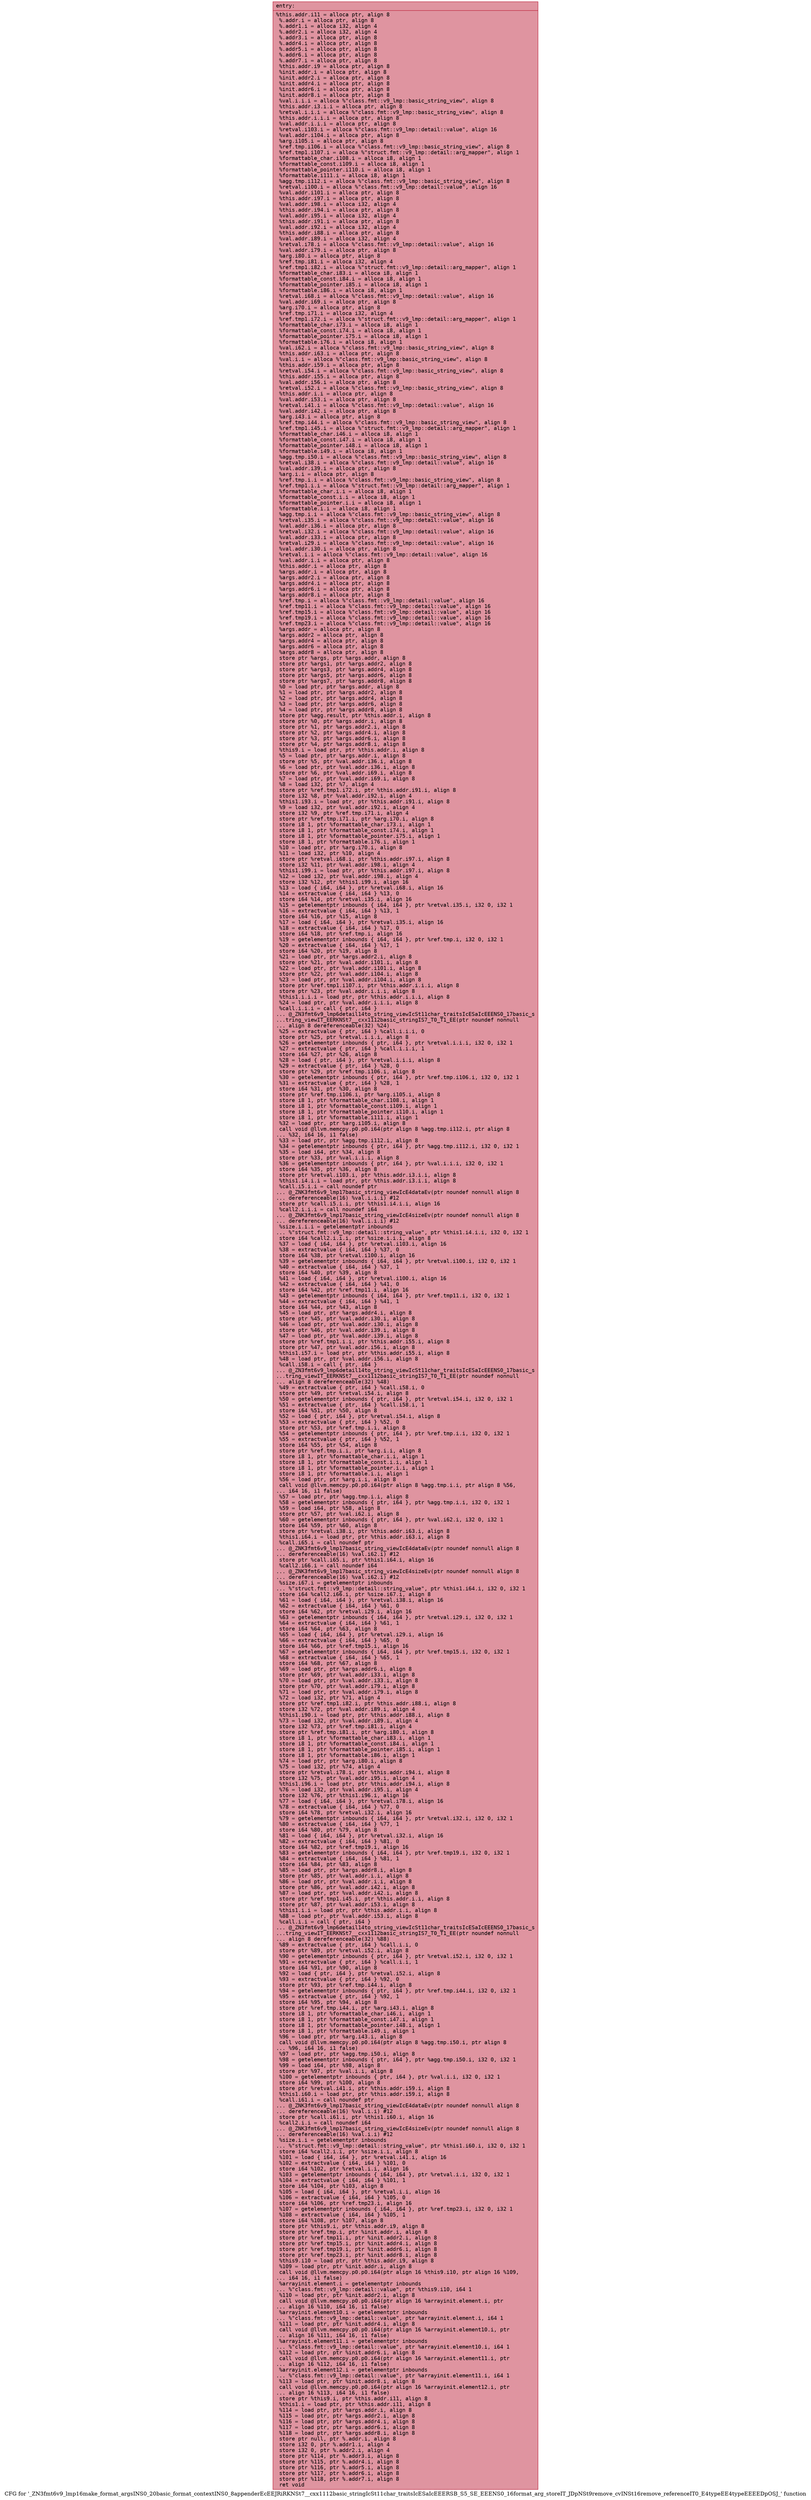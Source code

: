 digraph "CFG for '_ZN3fmt6v9_lmp16make_format_argsINS0_20basic_format_contextINS0_8appenderEcEEJRiRKNSt7__cxx1112basic_stringIcSt11char_traitsIcESaIcEEERSB_S5_SE_EEENS0_16format_arg_storeIT_JDpNSt9remove_cvINSt16remove_referenceIT0_E4typeEE4typeEEEEDpOSJ_' function" {
	label="CFG for '_ZN3fmt6v9_lmp16make_format_argsINS0_20basic_format_contextINS0_8appenderEcEEJRiRKNSt7__cxx1112basic_stringIcSt11char_traitsIcESaIcEEERSB_S5_SE_EEENS0_16format_arg_storeIT_JDpNSt9remove_cvINSt16remove_referenceIT0_E4typeEE4typeEEEEDpOSJ_' function";

	Node0x55d7752c1aa0 [shape=record,color="#b70d28ff", style=filled, fillcolor="#b70d2870" fontname="Courier",label="{entry:\l|  %this.addr.i11 = alloca ptr, align 8\l  %.addr.i = alloca ptr, align 8\l  %.addr1.i = alloca i32, align 4\l  %.addr2.i = alloca i32, align 4\l  %.addr3.i = alloca ptr, align 8\l  %.addr4.i = alloca ptr, align 8\l  %.addr5.i = alloca ptr, align 8\l  %.addr6.i = alloca ptr, align 8\l  %.addr7.i = alloca ptr, align 8\l  %this.addr.i9 = alloca ptr, align 8\l  %init.addr.i = alloca ptr, align 8\l  %init.addr2.i = alloca ptr, align 8\l  %init.addr4.i = alloca ptr, align 8\l  %init.addr6.i = alloca ptr, align 8\l  %init.addr8.i = alloca ptr, align 8\l  %val.i.i.i = alloca %\"class.fmt::v9_lmp::basic_string_view\", align 8\l  %this.addr.i3.i.i = alloca ptr, align 8\l  %retval.i.i.i = alloca %\"class.fmt::v9_lmp::basic_string_view\", align 8\l  %this.addr.i.i.i = alloca ptr, align 8\l  %val.addr.i.i.i = alloca ptr, align 8\l  %retval.i103.i = alloca %\"class.fmt::v9_lmp::detail::value\", align 16\l  %val.addr.i104.i = alloca ptr, align 8\l  %arg.i105.i = alloca ptr, align 8\l  %ref.tmp.i106.i = alloca %\"class.fmt::v9_lmp::basic_string_view\", align 8\l  %ref.tmp1.i107.i = alloca %\"struct.fmt::v9_lmp::detail::arg_mapper\", align 1\l  %formattable_char.i108.i = alloca i8, align 1\l  %formattable_const.i109.i = alloca i8, align 1\l  %formattable_pointer.i110.i = alloca i8, align 1\l  %formattable.i111.i = alloca i8, align 1\l  %agg.tmp.i112.i = alloca %\"class.fmt::v9_lmp::basic_string_view\", align 8\l  %retval.i100.i = alloca %\"class.fmt::v9_lmp::detail::value\", align 16\l  %val.addr.i101.i = alloca ptr, align 8\l  %this.addr.i97.i = alloca ptr, align 8\l  %val.addr.i98.i = alloca i32, align 4\l  %this.addr.i94.i = alloca ptr, align 8\l  %val.addr.i95.i = alloca i32, align 4\l  %this.addr.i91.i = alloca ptr, align 8\l  %val.addr.i92.i = alloca i32, align 4\l  %this.addr.i88.i = alloca ptr, align 8\l  %val.addr.i89.i = alloca i32, align 4\l  %retval.i78.i = alloca %\"class.fmt::v9_lmp::detail::value\", align 16\l  %val.addr.i79.i = alloca ptr, align 8\l  %arg.i80.i = alloca ptr, align 8\l  %ref.tmp.i81.i = alloca i32, align 4\l  %ref.tmp1.i82.i = alloca %\"struct.fmt::v9_lmp::detail::arg_mapper\", align 1\l  %formattable_char.i83.i = alloca i8, align 1\l  %formattable_const.i84.i = alloca i8, align 1\l  %formattable_pointer.i85.i = alloca i8, align 1\l  %formattable.i86.i = alloca i8, align 1\l  %retval.i68.i = alloca %\"class.fmt::v9_lmp::detail::value\", align 16\l  %val.addr.i69.i = alloca ptr, align 8\l  %arg.i70.i = alloca ptr, align 8\l  %ref.tmp.i71.i = alloca i32, align 4\l  %ref.tmp1.i72.i = alloca %\"struct.fmt::v9_lmp::detail::arg_mapper\", align 1\l  %formattable_char.i73.i = alloca i8, align 1\l  %formattable_const.i74.i = alloca i8, align 1\l  %formattable_pointer.i75.i = alloca i8, align 1\l  %formattable.i76.i = alloca i8, align 1\l  %val.i62.i = alloca %\"class.fmt::v9_lmp::basic_string_view\", align 8\l  %this.addr.i63.i = alloca ptr, align 8\l  %val.i.i = alloca %\"class.fmt::v9_lmp::basic_string_view\", align 8\l  %this.addr.i59.i = alloca ptr, align 8\l  %retval.i54.i = alloca %\"class.fmt::v9_lmp::basic_string_view\", align 8\l  %this.addr.i55.i = alloca ptr, align 8\l  %val.addr.i56.i = alloca ptr, align 8\l  %retval.i52.i = alloca %\"class.fmt::v9_lmp::basic_string_view\", align 8\l  %this.addr.i.i = alloca ptr, align 8\l  %val.addr.i53.i = alloca ptr, align 8\l  %retval.i41.i = alloca %\"class.fmt::v9_lmp::detail::value\", align 16\l  %val.addr.i42.i = alloca ptr, align 8\l  %arg.i43.i = alloca ptr, align 8\l  %ref.tmp.i44.i = alloca %\"class.fmt::v9_lmp::basic_string_view\", align 8\l  %ref.tmp1.i45.i = alloca %\"struct.fmt::v9_lmp::detail::arg_mapper\", align 1\l  %formattable_char.i46.i = alloca i8, align 1\l  %formattable_const.i47.i = alloca i8, align 1\l  %formattable_pointer.i48.i = alloca i8, align 1\l  %formattable.i49.i = alloca i8, align 1\l  %agg.tmp.i50.i = alloca %\"class.fmt::v9_lmp::basic_string_view\", align 8\l  %retval.i38.i = alloca %\"class.fmt::v9_lmp::detail::value\", align 16\l  %val.addr.i39.i = alloca ptr, align 8\l  %arg.i.i = alloca ptr, align 8\l  %ref.tmp.i.i = alloca %\"class.fmt::v9_lmp::basic_string_view\", align 8\l  %ref.tmp1.i.i = alloca %\"struct.fmt::v9_lmp::detail::arg_mapper\", align 1\l  %formattable_char.i.i = alloca i8, align 1\l  %formattable_const.i.i = alloca i8, align 1\l  %formattable_pointer.i.i = alloca i8, align 1\l  %formattable.i.i = alloca i8, align 1\l  %agg.tmp.i.i = alloca %\"class.fmt::v9_lmp::basic_string_view\", align 8\l  %retval.i35.i = alloca %\"class.fmt::v9_lmp::detail::value\", align 16\l  %val.addr.i36.i = alloca ptr, align 8\l  %retval.i32.i = alloca %\"class.fmt::v9_lmp::detail::value\", align 16\l  %val.addr.i33.i = alloca ptr, align 8\l  %retval.i29.i = alloca %\"class.fmt::v9_lmp::detail::value\", align 16\l  %val.addr.i30.i = alloca ptr, align 8\l  %retval.i.i = alloca %\"class.fmt::v9_lmp::detail::value\", align 16\l  %val.addr.i.i = alloca ptr, align 8\l  %this.addr.i = alloca ptr, align 8\l  %args.addr.i = alloca ptr, align 8\l  %args.addr2.i = alloca ptr, align 8\l  %args.addr4.i = alloca ptr, align 8\l  %args.addr6.i = alloca ptr, align 8\l  %args.addr8.i = alloca ptr, align 8\l  %ref.tmp.i = alloca %\"class.fmt::v9_lmp::detail::value\", align 16\l  %ref.tmp11.i = alloca %\"class.fmt::v9_lmp::detail::value\", align 16\l  %ref.tmp15.i = alloca %\"class.fmt::v9_lmp::detail::value\", align 16\l  %ref.tmp19.i = alloca %\"class.fmt::v9_lmp::detail::value\", align 16\l  %ref.tmp23.i = alloca %\"class.fmt::v9_lmp::detail::value\", align 16\l  %args.addr = alloca ptr, align 8\l  %args.addr2 = alloca ptr, align 8\l  %args.addr4 = alloca ptr, align 8\l  %args.addr6 = alloca ptr, align 8\l  %args.addr8 = alloca ptr, align 8\l  store ptr %args, ptr %args.addr, align 8\l  store ptr %args1, ptr %args.addr2, align 8\l  store ptr %args3, ptr %args.addr4, align 8\l  store ptr %args5, ptr %args.addr6, align 8\l  store ptr %args7, ptr %args.addr8, align 8\l  %0 = load ptr, ptr %args.addr, align 8\l  %1 = load ptr, ptr %args.addr2, align 8\l  %2 = load ptr, ptr %args.addr4, align 8\l  %3 = load ptr, ptr %args.addr6, align 8\l  %4 = load ptr, ptr %args.addr8, align 8\l  store ptr %agg.result, ptr %this.addr.i, align 8\l  store ptr %0, ptr %args.addr.i, align 8\l  store ptr %1, ptr %args.addr2.i, align 8\l  store ptr %2, ptr %args.addr4.i, align 8\l  store ptr %3, ptr %args.addr6.i, align 8\l  store ptr %4, ptr %args.addr8.i, align 8\l  %this9.i = load ptr, ptr %this.addr.i, align 8\l  %5 = load ptr, ptr %args.addr.i, align 8\l  store ptr %5, ptr %val.addr.i36.i, align 8\l  %6 = load ptr, ptr %val.addr.i36.i, align 8\l  store ptr %6, ptr %val.addr.i69.i, align 8\l  %7 = load ptr, ptr %val.addr.i69.i, align 8\l  %8 = load i32, ptr %7, align 4\l  store ptr %ref.tmp1.i72.i, ptr %this.addr.i91.i, align 8\l  store i32 %8, ptr %val.addr.i92.i, align 4\l  %this1.i93.i = load ptr, ptr %this.addr.i91.i, align 8\l  %9 = load i32, ptr %val.addr.i92.i, align 4\l  store i32 %9, ptr %ref.tmp.i71.i, align 4\l  store ptr %ref.tmp.i71.i, ptr %arg.i70.i, align 8\l  store i8 1, ptr %formattable_char.i73.i, align 1\l  store i8 1, ptr %formattable_const.i74.i, align 1\l  store i8 1, ptr %formattable_pointer.i75.i, align 1\l  store i8 1, ptr %formattable.i76.i, align 1\l  %10 = load ptr, ptr %arg.i70.i, align 8\l  %11 = load i32, ptr %10, align 4\l  store ptr %retval.i68.i, ptr %this.addr.i97.i, align 8\l  store i32 %11, ptr %val.addr.i98.i, align 4\l  %this1.i99.i = load ptr, ptr %this.addr.i97.i, align 8\l  %12 = load i32, ptr %val.addr.i98.i, align 4\l  store i32 %12, ptr %this1.i99.i, align 16\l  %13 = load \{ i64, i64 \}, ptr %retval.i68.i, align 16\l  %14 = extractvalue \{ i64, i64 \} %13, 0\l  store i64 %14, ptr %retval.i35.i, align 16\l  %15 = getelementptr inbounds \{ i64, i64 \}, ptr %retval.i35.i, i32 0, i32 1\l  %16 = extractvalue \{ i64, i64 \} %13, 1\l  store i64 %16, ptr %15, align 8\l  %17 = load \{ i64, i64 \}, ptr %retval.i35.i, align 16\l  %18 = extractvalue \{ i64, i64 \} %17, 0\l  store i64 %18, ptr %ref.tmp.i, align 16\l  %19 = getelementptr inbounds \{ i64, i64 \}, ptr %ref.tmp.i, i32 0, i32 1\l  %20 = extractvalue \{ i64, i64 \} %17, 1\l  store i64 %20, ptr %19, align 8\l  %21 = load ptr, ptr %args.addr2.i, align 8\l  store ptr %21, ptr %val.addr.i101.i, align 8\l  %22 = load ptr, ptr %val.addr.i101.i, align 8\l  store ptr %22, ptr %val.addr.i104.i, align 8\l  %23 = load ptr, ptr %val.addr.i104.i, align 8\l  store ptr %ref.tmp1.i107.i, ptr %this.addr.i.i.i, align 8\l  store ptr %23, ptr %val.addr.i.i.i, align 8\l  %this1.i.i.i = load ptr, ptr %this.addr.i.i.i, align 8\l  %24 = load ptr, ptr %val.addr.i.i.i, align 8\l  %call.i.i.i = call \{ ptr, i64 \}\l... @_ZN3fmt6v9_lmp6detail14to_string_viewIcSt11char_traitsIcESaIcEEENS0_17basic_s\l...tring_viewIT_EERKNSt7__cxx1112basic_stringIS7_T0_T1_EE(ptr noundef nonnull\l... align 8 dereferenceable(32) %24)\l  %25 = extractvalue \{ ptr, i64 \} %call.i.i.i, 0\l  store ptr %25, ptr %retval.i.i.i, align 8\l  %26 = getelementptr inbounds \{ ptr, i64 \}, ptr %retval.i.i.i, i32 0, i32 1\l  %27 = extractvalue \{ ptr, i64 \} %call.i.i.i, 1\l  store i64 %27, ptr %26, align 8\l  %28 = load \{ ptr, i64 \}, ptr %retval.i.i.i, align 8\l  %29 = extractvalue \{ ptr, i64 \} %28, 0\l  store ptr %29, ptr %ref.tmp.i106.i, align 8\l  %30 = getelementptr inbounds \{ ptr, i64 \}, ptr %ref.tmp.i106.i, i32 0, i32 1\l  %31 = extractvalue \{ ptr, i64 \} %28, 1\l  store i64 %31, ptr %30, align 8\l  store ptr %ref.tmp.i106.i, ptr %arg.i105.i, align 8\l  store i8 1, ptr %formattable_char.i108.i, align 1\l  store i8 1, ptr %formattable_const.i109.i, align 1\l  store i8 1, ptr %formattable_pointer.i110.i, align 1\l  store i8 1, ptr %formattable.i111.i, align 1\l  %32 = load ptr, ptr %arg.i105.i, align 8\l  call void @llvm.memcpy.p0.p0.i64(ptr align 8 %agg.tmp.i112.i, ptr align 8\l... %32, i64 16, i1 false)\l  %33 = load ptr, ptr %agg.tmp.i112.i, align 8\l  %34 = getelementptr inbounds \{ ptr, i64 \}, ptr %agg.tmp.i112.i, i32 0, i32 1\l  %35 = load i64, ptr %34, align 8\l  store ptr %33, ptr %val.i.i.i, align 8\l  %36 = getelementptr inbounds \{ ptr, i64 \}, ptr %val.i.i.i, i32 0, i32 1\l  store i64 %35, ptr %36, align 8\l  store ptr %retval.i103.i, ptr %this.addr.i3.i.i, align 8\l  %this1.i4.i.i = load ptr, ptr %this.addr.i3.i.i, align 8\l  %call.i5.i.i = call noundef ptr\l... @_ZNK3fmt6v9_lmp17basic_string_viewIcE4dataEv(ptr noundef nonnull align 8\l... dereferenceable(16) %val.i.i.i) #12\l  store ptr %call.i5.i.i, ptr %this1.i4.i.i, align 16\l  %call2.i.i.i = call noundef i64\l... @_ZNK3fmt6v9_lmp17basic_string_viewIcE4sizeEv(ptr noundef nonnull align 8\l... dereferenceable(16) %val.i.i.i) #12\l  %size.i.i.i = getelementptr inbounds\l... %\"struct.fmt::v9_lmp::detail::string_value\", ptr %this1.i4.i.i, i32 0, i32 1\l  store i64 %call2.i.i.i, ptr %size.i.i.i, align 8\l  %37 = load \{ i64, i64 \}, ptr %retval.i103.i, align 16\l  %38 = extractvalue \{ i64, i64 \} %37, 0\l  store i64 %38, ptr %retval.i100.i, align 16\l  %39 = getelementptr inbounds \{ i64, i64 \}, ptr %retval.i100.i, i32 0, i32 1\l  %40 = extractvalue \{ i64, i64 \} %37, 1\l  store i64 %40, ptr %39, align 8\l  %41 = load \{ i64, i64 \}, ptr %retval.i100.i, align 16\l  %42 = extractvalue \{ i64, i64 \} %41, 0\l  store i64 %42, ptr %ref.tmp11.i, align 16\l  %43 = getelementptr inbounds \{ i64, i64 \}, ptr %ref.tmp11.i, i32 0, i32 1\l  %44 = extractvalue \{ i64, i64 \} %41, 1\l  store i64 %44, ptr %43, align 8\l  %45 = load ptr, ptr %args.addr4.i, align 8\l  store ptr %45, ptr %val.addr.i30.i, align 8\l  %46 = load ptr, ptr %val.addr.i30.i, align 8\l  store ptr %46, ptr %val.addr.i39.i, align 8\l  %47 = load ptr, ptr %val.addr.i39.i, align 8\l  store ptr %ref.tmp1.i.i, ptr %this.addr.i55.i, align 8\l  store ptr %47, ptr %val.addr.i56.i, align 8\l  %this1.i57.i = load ptr, ptr %this.addr.i55.i, align 8\l  %48 = load ptr, ptr %val.addr.i56.i, align 8\l  %call.i58.i = call \{ ptr, i64 \}\l... @_ZN3fmt6v9_lmp6detail14to_string_viewIcSt11char_traitsIcESaIcEEENS0_17basic_s\l...tring_viewIT_EERKNSt7__cxx1112basic_stringIS7_T0_T1_EE(ptr noundef nonnull\l... align 8 dereferenceable(32) %48)\l  %49 = extractvalue \{ ptr, i64 \} %call.i58.i, 0\l  store ptr %49, ptr %retval.i54.i, align 8\l  %50 = getelementptr inbounds \{ ptr, i64 \}, ptr %retval.i54.i, i32 0, i32 1\l  %51 = extractvalue \{ ptr, i64 \} %call.i58.i, 1\l  store i64 %51, ptr %50, align 8\l  %52 = load \{ ptr, i64 \}, ptr %retval.i54.i, align 8\l  %53 = extractvalue \{ ptr, i64 \} %52, 0\l  store ptr %53, ptr %ref.tmp.i.i, align 8\l  %54 = getelementptr inbounds \{ ptr, i64 \}, ptr %ref.tmp.i.i, i32 0, i32 1\l  %55 = extractvalue \{ ptr, i64 \} %52, 1\l  store i64 %55, ptr %54, align 8\l  store ptr %ref.tmp.i.i, ptr %arg.i.i, align 8\l  store i8 1, ptr %formattable_char.i.i, align 1\l  store i8 1, ptr %formattable_const.i.i, align 1\l  store i8 1, ptr %formattable_pointer.i.i, align 1\l  store i8 1, ptr %formattable.i.i, align 1\l  %56 = load ptr, ptr %arg.i.i, align 8\l  call void @llvm.memcpy.p0.p0.i64(ptr align 8 %agg.tmp.i.i, ptr align 8 %56,\l... i64 16, i1 false)\l  %57 = load ptr, ptr %agg.tmp.i.i, align 8\l  %58 = getelementptr inbounds \{ ptr, i64 \}, ptr %agg.tmp.i.i, i32 0, i32 1\l  %59 = load i64, ptr %58, align 8\l  store ptr %57, ptr %val.i62.i, align 8\l  %60 = getelementptr inbounds \{ ptr, i64 \}, ptr %val.i62.i, i32 0, i32 1\l  store i64 %59, ptr %60, align 8\l  store ptr %retval.i38.i, ptr %this.addr.i63.i, align 8\l  %this1.i64.i = load ptr, ptr %this.addr.i63.i, align 8\l  %call.i65.i = call noundef ptr\l... @_ZNK3fmt6v9_lmp17basic_string_viewIcE4dataEv(ptr noundef nonnull align 8\l... dereferenceable(16) %val.i62.i) #12\l  store ptr %call.i65.i, ptr %this1.i64.i, align 16\l  %call2.i66.i = call noundef i64\l... @_ZNK3fmt6v9_lmp17basic_string_viewIcE4sizeEv(ptr noundef nonnull align 8\l... dereferenceable(16) %val.i62.i) #12\l  %size.i67.i = getelementptr inbounds\l... %\"struct.fmt::v9_lmp::detail::string_value\", ptr %this1.i64.i, i32 0, i32 1\l  store i64 %call2.i66.i, ptr %size.i67.i, align 8\l  %61 = load \{ i64, i64 \}, ptr %retval.i38.i, align 16\l  %62 = extractvalue \{ i64, i64 \} %61, 0\l  store i64 %62, ptr %retval.i29.i, align 16\l  %63 = getelementptr inbounds \{ i64, i64 \}, ptr %retval.i29.i, i32 0, i32 1\l  %64 = extractvalue \{ i64, i64 \} %61, 1\l  store i64 %64, ptr %63, align 8\l  %65 = load \{ i64, i64 \}, ptr %retval.i29.i, align 16\l  %66 = extractvalue \{ i64, i64 \} %65, 0\l  store i64 %66, ptr %ref.tmp15.i, align 16\l  %67 = getelementptr inbounds \{ i64, i64 \}, ptr %ref.tmp15.i, i32 0, i32 1\l  %68 = extractvalue \{ i64, i64 \} %65, 1\l  store i64 %68, ptr %67, align 8\l  %69 = load ptr, ptr %args.addr6.i, align 8\l  store ptr %69, ptr %val.addr.i33.i, align 8\l  %70 = load ptr, ptr %val.addr.i33.i, align 8\l  store ptr %70, ptr %val.addr.i79.i, align 8\l  %71 = load ptr, ptr %val.addr.i79.i, align 8\l  %72 = load i32, ptr %71, align 4\l  store ptr %ref.tmp1.i82.i, ptr %this.addr.i88.i, align 8\l  store i32 %72, ptr %val.addr.i89.i, align 4\l  %this1.i90.i = load ptr, ptr %this.addr.i88.i, align 8\l  %73 = load i32, ptr %val.addr.i89.i, align 4\l  store i32 %73, ptr %ref.tmp.i81.i, align 4\l  store ptr %ref.tmp.i81.i, ptr %arg.i80.i, align 8\l  store i8 1, ptr %formattable_char.i83.i, align 1\l  store i8 1, ptr %formattable_const.i84.i, align 1\l  store i8 1, ptr %formattable_pointer.i85.i, align 1\l  store i8 1, ptr %formattable.i86.i, align 1\l  %74 = load ptr, ptr %arg.i80.i, align 8\l  %75 = load i32, ptr %74, align 4\l  store ptr %retval.i78.i, ptr %this.addr.i94.i, align 8\l  store i32 %75, ptr %val.addr.i95.i, align 4\l  %this1.i96.i = load ptr, ptr %this.addr.i94.i, align 8\l  %76 = load i32, ptr %val.addr.i95.i, align 4\l  store i32 %76, ptr %this1.i96.i, align 16\l  %77 = load \{ i64, i64 \}, ptr %retval.i78.i, align 16\l  %78 = extractvalue \{ i64, i64 \} %77, 0\l  store i64 %78, ptr %retval.i32.i, align 16\l  %79 = getelementptr inbounds \{ i64, i64 \}, ptr %retval.i32.i, i32 0, i32 1\l  %80 = extractvalue \{ i64, i64 \} %77, 1\l  store i64 %80, ptr %79, align 8\l  %81 = load \{ i64, i64 \}, ptr %retval.i32.i, align 16\l  %82 = extractvalue \{ i64, i64 \} %81, 0\l  store i64 %82, ptr %ref.tmp19.i, align 16\l  %83 = getelementptr inbounds \{ i64, i64 \}, ptr %ref.tmp19.i, i32 0, i32 1\l  %84 = extractvalue \{ i64, i64 \} %81, 1\l  store i64 %84, ptr %83, align 8\l  %85 = load ptr, ptr %args.addr8.i, align 8\l  store ptr %85, ptr %val.addr.i.i, align 8\l  %86 = load ptr, ptr %val.addr.i.i, align 8\l  store ptr %86, ptr %val.addr.i42.i, align 8\l  %87 = load ptr, ptr %val.addr.i42.i, align 8\l  store ptr %ref.tmp1.i45.i, ptr %this.addr.i.i, align 8\l  store ptr %87, ptr %val.addr.i53.i, align 8\l  %this1.i.i = load ptr, ptr %this.addr.i.i, align 8\l  %88 = load ptr, ptr %val.addr.i53.i, align 8\l  %call.i.i = call \{ ptr, i64 \}\l... @_ZN3fmt6v9_lmp6detail14to_string_viewIcSt11char_traitsIcESaIcEEENS0_17basic_s\l...tring_viewIT_EERKNSt7__cxx1112basic_stringIS7_T0_T1_EE(ptr noundef nonnull\l... align 8 dereferenceable(32) %88)\l  %89 = extractvalue \{ ptr, i64 \} %call.i.i, 0\l  store ptr %89, ptr %retval.i52.i, align 8\l  %90 = getelementptr inbounds \{ ptr, i64 \}, ptr %retval.i52.i, i32 0, i32 1\l  %91 = extractvalue \{ ptr, i64 \} %call.i.i, 1\l  store i64 %91, ptr %90, align 8\l  %92 = load \{ ptr, i64 \}, ptr %retval.i52.i, align 8\l  %93 = extractvalue \{ ptr, i64 \} %92, 0\l  store ptr %93, ptr %ref.tmp.i44.i, align 8\l  %94 = getelementptr inbounds \{ ptr, i64 \}, ptr %ref.tmp.i44.i, i32 0, i32 1\l  %95 = extractvalue \{ ptr, i64 \} %92, 1\l  store i64 %95, ptr %94, align 8\l  store ptr %ref.tmp.i44.i, ptr %arg.i43.i, align 8\l  store i8 1, ptr %formattable_char.i46.i, align 1\l  store i8 1, ptr %formattable_const.i47.i, align 1\l  store i8 1, ptr %formattable_pointer.i48.i, align 1\l  store i8 1, ptr %formattable.i49.i, align 1\l  %96 = load ptr, ptr %arg.i43.i, align 8\l  call void @llvm.memcpy.p0.p0.i64(ptr align 8 %agg.tmp.i50.i, ptr align 8\l... %96, i64 16, i1 false)\l  %97 = load ptr, ptr %agg.tmp.i50.i, align 8\l  %98 = getelementptr inbounds \{ ptr, i64 \}, ptr %agg.tmp.i50.i, i32 0, i32 1\l  %99 = load i64, ptr %98, align 8\l  store ptr %97, ptr %val.i.i, align 8\l  %100 = getelementptr inbounds \{ ptr, i64 \}, ptr %val.i.i, i32 0, i32 1\l  store i64 %99, ptr %100, align 8\l  store ptr %retval.i41.i, ptr %this.addr.i59.i, align 8\l  %this1.i60.i = load ptr, ptr %this.addr.i59.i, align 8\l  %call.i61.i = call noundef ptr\l... @_ZNK3fmt6v9_lmp17basic_string_viewIcE4dataEv(ptr noundef nonnull align 8\l... dereferenceable(16) %val.i.i) #12\l  store ptr %call.i61.i, ptr %this1.i60.i, align 16\l  %call2.i.i = call noundef i64\l... @_ZNK3fmt6v9_lmp17basic_string_viewIcE4sizeEv(ptr noundef nonnull align 8\l... dereferenceable(16) %val.i.i) #12\l  %size.i.i = getelementptr inbounds\l... %\"struct.fmt::v9_lmp::detail::string_value\", ptr %this1.i60.i, i32 0, i32 1\l  store i64 %call2.i.i, ptr %size.i.i, align 8\l  %101 = load \{ i64, i64 \}, ptr %retval.i41.i, align 16\l  %102 = extractvalue \{ i64, i64 \} %101, 0\l  store i64 %102, ptr %retval.i.i, align 16\l  %103 = getelementptr inbounds \{ i64, i64 \}, ptr %retval.i.i, i32 0, i32 1\l  %104 = extractvalue \{ i64, i64 \} %101, 1\l  store i64 %104, ptr %103, align 8\l  %105 = load \{ i64, i64 \}, ptr %retval.i.i, align 16\l  %106 = extractvalue \{ i64, i64 \} %105, 0\l  store i64 %106, ptr %ref.tmp23.i, align 16\l  %107 = getelementptr inbounds \{ i64, i64 \}, ptr %ref.tmp23.i, i32 0, i32 1\l  %108 = extractvalue \{ i64, i64 \} %105, 1\l  store i64 %108, ptr %107, align 8\l  store ptr %this9.i, ptr %this.addr.i9, align 8\l  store ptr %ref.tmp.i, ptr %init.addr.i, align 8\l  store ptr %ref.tmp11.i, ptr %init.addr2.i, align 8\l  store ptr %ref.tmp15.i, ptr %init.addr4.i, align 8\l  store ptr %ref.tmp19.i, ptr %init.addr6.i, align 8\l  store ptr %ref.tmp23.i, ptr %init.addr8.i, align 8\l  %this9.i10 = load ptr, ptr %this.addr.i9, align 8\l  %109 = load ptr, ptr %init.addr.i, align 8\l  call void @llvm.memcpy.p0.p0.i64(ptr align 16 %this9.i10, ptr align 16 %109,\l... i64 16, i1 false)\l  %arrayinit.element.i = getelementptr inbounds\l... %\"class.fmt::v9_lmp::detail::value\", ptr %this9.i10, i64 1\l  %110 = load ptr, ptr %init.addr2.i, align 8\l  call void @llvm.memcpy.p0.p0.i64(ptr align 16 %arrayinit.element.i, ptr\l... align 16 %110, i64 16, i1 false)\l  %arrayinit.element10.i = getelementptr inbounds\l... %\"class.fmt::v9_lmp::detail::value\", ptr %arrayinit.element.i, i64 1\l  %111 = load ptr, ptr %init.addr4.i, align 8\l  call void @llvm.memcpy.p0.p0.i64(ptr align 16 %arrayinit.element10.i, ptr\l... align 16 %111, i64 16, i1 false)\l  %arrayinit.element11.i = getelementptr inbounds\l... %\"class.fmt::v9_lmp::detail::value\", ptr %arrayinit.element10.i, i64 1\l  %112 = load ptr, ptr %init.addr6.i, align 8\l  call void @llvm.memcpy.p0.p0.i64(ptr align 16 %arrayinit.element11.i, ptr\l... align 16 %112, i64 16, i1 false)\l  %arrayinit.element12.i = getelementptr inbounds\l... %\"class.fmt::v9_lmp::detail::value\", ptr %arrayinit.element11.i, i64 1\l  %113 = load ptr, ptr %init.addr8.i, align 8\l  call void @llvm.memcpy.p0.p0.i64(ptr align 16 %arrayinit.element12.i, ptr\l... align 16 %113, i64 16, i1 false)\l  store ptr %this9.i, ptr %this.addr.i11, align 8\l  %this1.i = load ptr, ptr %this.addr.i11, align 8\l  %114 = load ptr, ptr %args.addr.i, align 8\l  %115 = load ptr, ptr %args.addr2.i, align 8\l  %116 = load ptr, ptr %args.addr4.i, align 8\l  %117 = load ptr, ptr %args.addr6.i, align 8\l  %118 = load ptr, ptr %args.addr8.i, align 8\l  store ptr null, ptr %.addr.i, align 8\l  store i32 0, ptr %.addr1.i, align 4\l  store i32 0, ptr %.addr2.i, align 4\l  store ptr %114, ptr %.addr3.i, align 8\l  store ptr %115, ptr %.addr4.i, align 8\l  store ptr %116, ptr %.addr5.i, align 8\l  store ptr %117, ptr %.addr6.i, align 8\l  store ptr %118, ptr %.addr7.i, align 8\l  ret void\l}"];
}
